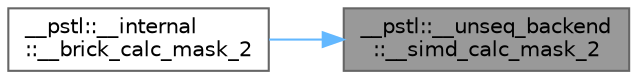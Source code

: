 digraph "__pstl::__unseq_backend::__simd_calc_mask_2"
{
 // LATEX_PDF_SIZE
  bgcolor="transparent";
  edge [fontname=Helvetica,fontsize=10,labelfontname=Helvetica,labelfontsize=10];
  node [fontname=Helvetica,fontsize=10,shape=box,height=0.2,width=0.4];
  rankdir="RL";
  Node1 [id="Node000001",label="__pstl::__unseq_backend\l::__simd_calc_mask_2",height=0.2,width=0.4,color="gray40", fillcolor="grey60", style="filled", fontcolor="black",tooltip=" "];
  Node1 -> Node2 [id="edge3_Node000001_Node000002",dir="back",color="steelblue1",style="solid",tooltip=" "];
  Node2 [id="Node000002",label="__pstl::__internal\l::__brick_calc_mask_2",height=0.2,width=0.4,color="grey40", fillcolor="white", style="filled",URL="$namespace____pstl_1_1____internal.html#a54b4602768b4295c075a4d88d91dfe9b",tooltip=" "];
}
